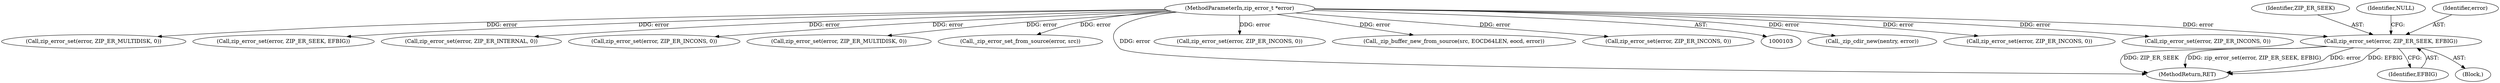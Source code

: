 digraph "0_libzip_9b46957ec98d85a572e9ef98301247f39338a3b5@pointer" {
"1000153" [label="(Call,zip_error_set(error, ZIP_ER_SEEK, EFBIG))"];
"1000108" [label="(MethodParameterIn,zip_error_t *error)"];
"1000442" [label="(Call,_zip_cdir_new(nentry, error))"];
"1000269" [label="(Call,zip_error_set(error, ZIP_ER_INCONS, 0))"];
"1000239" [label="(Call,zip_error_set(error, ZIP_ER_INCONS, 0))"];
"1000364" [label="(Call,zip_error_set(error, ZIP_ER_MULTIDISK, 0))"];
"1000415" [label="(Call,zip_error_set(error, ZIP_ER_SEEK, EFBIG))"];
"1000155" [label="(Identifier,ZIP_ER_SEEK)"];
"1000388" [label="(Call,zip_error_set(error, ZIP_ER_INTERNAL, 0))"];
"1000158" [label="(Identifier,NULL)"];
"1000320" [label="(Call,zip_error_set(error, ZIP_ER_INCONS, 0))"];
"1000340" [label="(Call,zip_error_set(error, ZIP_ER_MULTIDISK, 0))"];
"1000208" [label="(Call,_zip_error_set_from_source(error, src))"];
"1000152" [label="(Block,)"];
"1000465" [label="(MethodReturn,RET)"];
"1000432" [label="(Call,zip_error_set(error, ZIP_ER_INCONS, 0))"];
"1000217" [label="(Call,_zip_buffer_new_from_source(src, EOCD64LEN, eocd, error))"];
"1000108" [label="(MethodParameterIn,zip_error_t *error)"];
"1000156" [label="(Identifier,EFBIG)"];
"1000153" [label="(Call,zip_error_set(error, ZIP_ER_SEEK, EFBIG))"];
"1000154" [label="(Identifier,error)"];
"1000168" [label="(Call,zip_error_set(error, ZIP_ER_INCONS, 0))"];
"1000153" -> "1000152"  [label="AST: "];
"1000153" -> "1000156"  [label="CFG: "];
"1000154" -> "1000153"  [label="AST: "];
"1000155" -> "1000153"  [label="AST: "];
"1000156" -> "1000153"  [label="AST: "];
"1000158" -> "1000153"  [label="CFG: "];
"1000153" -> "1000465"  [label="DDG: ZIP_ER_SEEK"];
"1000153" -> "1000465"  [label="DDG: zip_error_set(error, ZIP_ER_SEEK, EFBIG)"];
"1000153" -> "1000465"  [label="DDG: error"];
"1000153" -> "1000465"  [label="DDG: EFBIG"];
"1000108" -> "1000153"  [label="DDG: error"];
"1000108" -> "1000103"  [label="AST: "];
"1000108" -> "1000465"  [label="DDG: error"];
"1000108" -> "1000168"  [label="DDG: error"];
"1000108" -> "1000208"  [label="DDG: error"];
"1000108" -> "1000217"  [label="DDG: error"];
"1000108" -> "1000239"  [label="DDG: error"];
"1000108" -> "1000269"  [label="DDG: error"];
"1000108" -> "1000320"  [label="DDG: error"];
"1000108" -> "1000340"  [label="DDG: error"];
"1000108" -> "1000364"  [label="DDG: error"];
"1000108" -> "1000388"  [label="DDG: error"];
"1000108" -> "1000415"  [label="DDG: error"];
"1000108" -> "1000432"  [label="DDG: error"];
"1000108" -> "1000442"  [label="DDG: error"];
}
